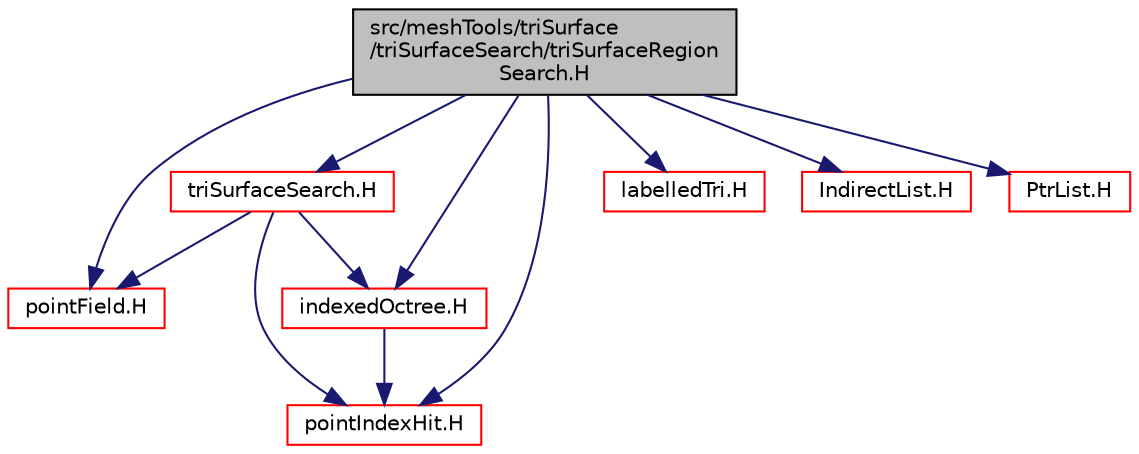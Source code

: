 digraph "src/meshTools/triSurface/triSurfaceSearch/triSurfaceRegionSearch.H"
{
  bgcolor="transparent";
  edge [fontname="Helvetica",fontsize="10",labelfontname="Helvetica",labelfontsize="10"];
  node [fontname="Helvetica",fontsize="10",shape=record];
  Node1 [label="src/meshTools/triSurface\l/triSurfaceSearch/triSurfaceRegion\lSearch.H",height=0.2,width=0.4,color="black", fillcolor="grey75", style="filled", fontcolor="black"];
  Node1 -> Node2 [color="midnightblue",fontsize="10",style="solid",fontname="Helvetica"];
  Node2 [label="pointField.H",height=0.2,width=0.4,color="red",URL="$a08775.html"];
  Node1 -> Node3 [color="midnightblue",fontsize="10",style="solid",fontname="Helvetica"];
  Node3 [label="pointIndexHit.H",height=0.2,width=0.4,color="red",URL="$a08768.html"];
  Node1 -> Node4 [color="midnightblue",fontsize="10",style="solid",fontname="Helvetica"];
  Node4 [label="triSurfaceSearch.H",height=0.2,width=0.4,color="red",URL="$a07495.html"];
  Node4 -> Node2 [color="midnightblue",fontsize="10",style="solid",fontname="Helvetica"];
  Node4 -> Node3 [color="midnightblue",fontsize="10",style="solid",fontname="Helvetica"];
  Node4 -> Node5 [color="midnightblue",fontsize="10",style="solid",fontname="Helvetica"];
  Node5 [label="indexedOctree.H",height=0.2,width=0.4,color="red",URL="$a07543.html"];
  Node5 -> Node3 [color="midnightblue",fontsize="10",style="solid",fontname="Helvetica"];
  Node1 -> Node6 [color="midnightblue",fontsize="10",style="solid",fontname="Helvetica"];
  Node6 [label="labelledTri.H",height=0.2,width=0.4,color="red",URL="$a10464.html"];
  Node1 -> Node7 [color="midnightblue",fontsize="10",style="solid",fontname="Helvetica"];
  Node7 [label="IndirectList.H",height=0.2,width=0.4,color="red",URL="$a07635.html"];
  Node1 -> Node8 [color="midnightblue",fontsize="10",style="solid",fontname="Helvetica"];
  Node8 [label="PtrList.H",height=0.2,width=0.4,color="red",URL="$a07655.html"];
  Node1 -> Node5 [color="midnightblue",fontsize="10",style="solid",fontname="Helvetica"];
}
